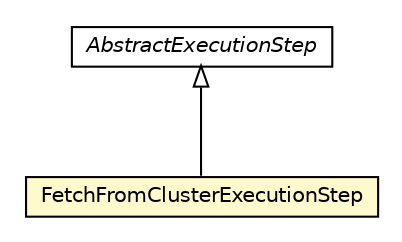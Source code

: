 #!/usr/local/bin/dot
#
# Class diagram 
# Generated by UMLGraph version R5_6-24-gf6e263 (http://www.umlgraph.org/)
#

digraph G {
	edge [fontname="Helvetica",fontsize=10,labelfontname="Helvetica",labelfontsize=10];
	node [fontname="Helvetica",fontsize=10,shape=plaintext];
	nodesep=0.25;
	ranksep=0.5;
	// com.orientechnologies.orient.core.sql.executor.FetchFromClusterExecutionStep
	c969966 [label=<<table title="com.orientechnologies.orient.core.sql.executor.FetchFromClusterExecutionStep" border="0" cellborder="1" cellspacing="0" cellpadding="2" port="p" bgcolor="lemonChiffon" href="./FetchFromClusterExecutionStep.html">
		<tr><td><table border="0" cellspacing="0" cellpadding="1">
<tr><td align="center" balign="center"> FetchFromClusterExecutionStep </td></tr>
		</table></td></tr>
		</table>>, URL="./FetchFromClusterExecutionStep.html", fontname="Helvetica", fontcolor="black", fontsize=10.0];
	// com.orientechnologies.orient.core.sql.executor.AbstractExecutionStep
	c969967 [label=<<table title="com.orientechnologies.orient.core.sql.executor.AbstractExecutionStep" border="0" cellborder="1" cellspacing="0" cellpadding="2" port="p" href="./AbstractExecutionStep.html">
		<tr><td><table border="0" cellspacing="0" cellpadding="1">
<tr><td align="center" balign="center"><font face="Helvetica-Oblique"> AbstractExecutionStep </font></td></tr>
		</table></td></tr>
		</table>>, URL="./AbstractExecutionStep.html", fontname="Helvetica", fontcolor="black", fontsize=10.0];
	//com.orientechnologies.orient.core.sql.executor.FetchFromClusterExecutionStep extends com.orientechnologies.orient.core.sql.executor.AbstractExecutionStep
	c969967:p -> c969966:p [dir=back,arrowtail=empty];
}

